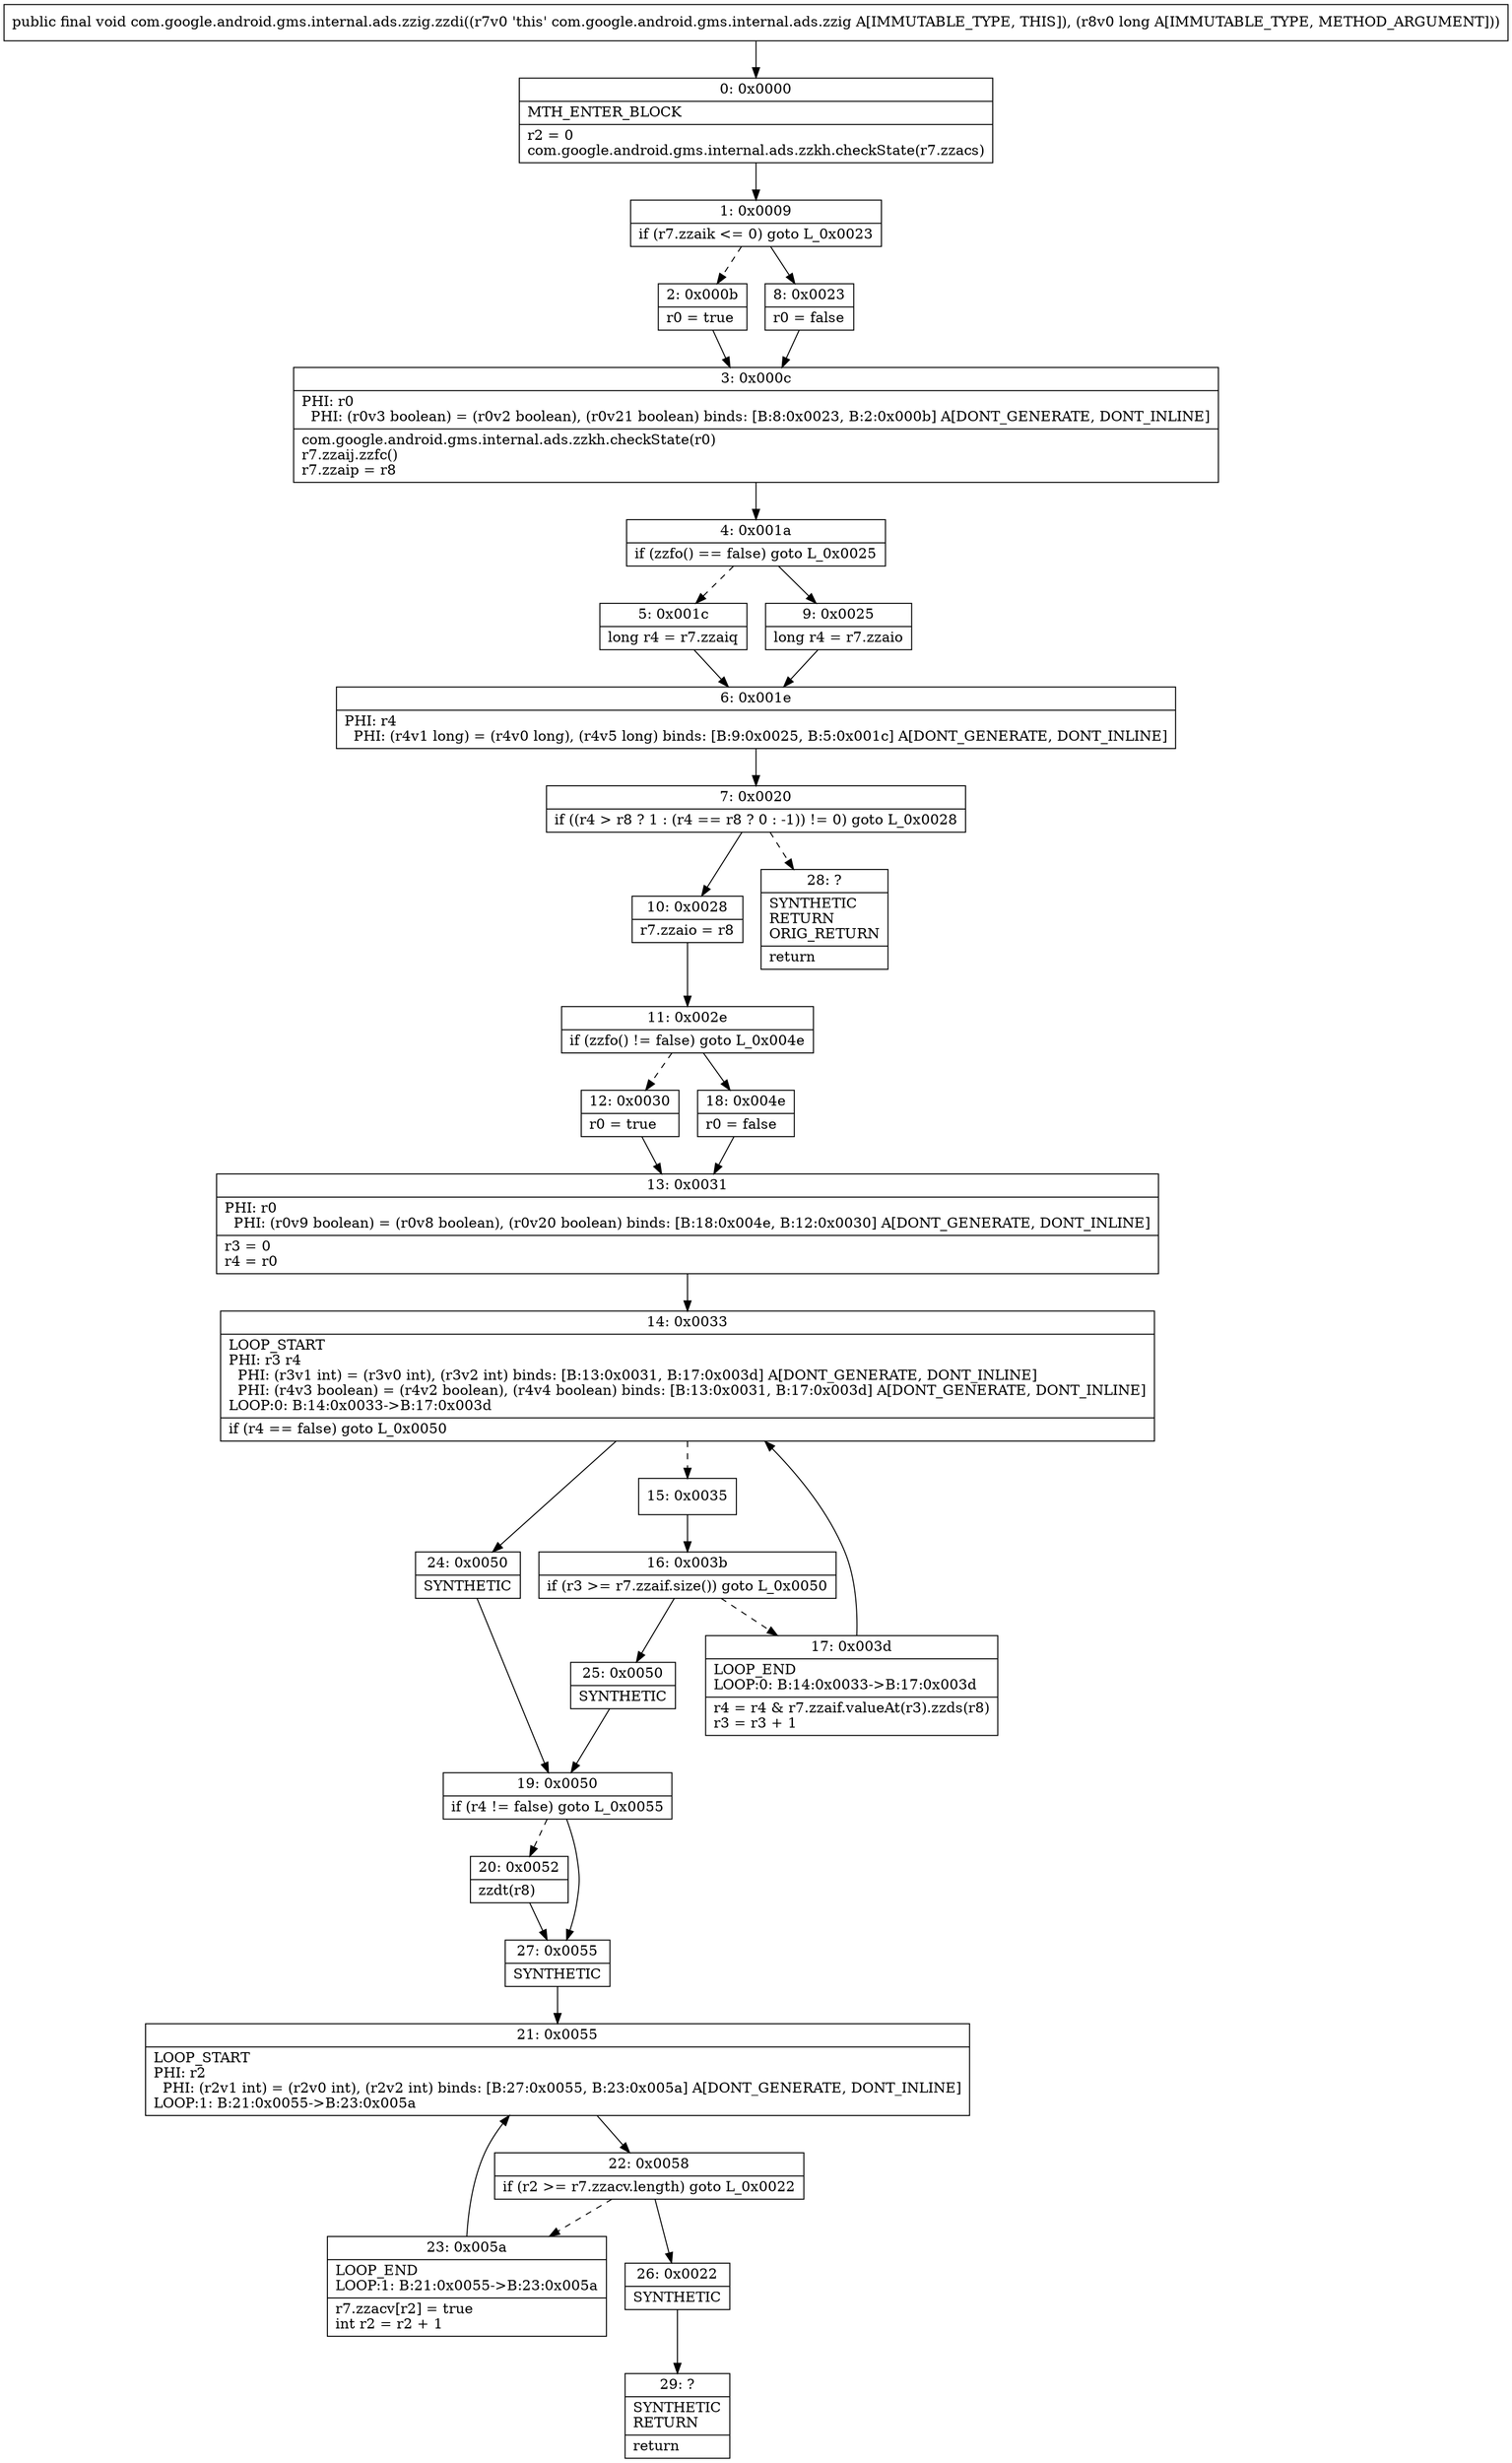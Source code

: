 digraph "CFG forcom.google.android.gms.internal.ads.zzig.zzdi(J)V" {
Node_0 [shape=record,label="{0\:\ 0x0000|MTH_ENTER_BLOCK\l|r2 = 0\lcom.google.android.gms.internal.ads.zzkh.checkState(r7.zzacs)\l}"];
Node_1 [shape=record,label="{1\:\ 0x0009|if (r7.zzaik \<= 0) goto L_0x0023\l}"];
Node_2 [shape=record,label="{2\:\ 0x000b|r0 = true\l}"];
Node_3 [shape=record,label="{3\:\ 0x000c|PHI: r0 \l  PHI: (r0v3 boolean) = (r0v2 boolean), (r0v21 boolean) binds: [B:8:0x0023, B:2:0x000b] A[DONT_GENERATE, DONT_INLINE]\l|com.google.android.gms.internal.ads.zzkh.checkState(r0)\lr7.zzaij.zzfc()\lr7.zzaip = r8\l}"];
Node_4 [shape=record,label="{4\:\ 0x001a|if (zzfo() == false) goto L_0x0025\l}"];
Node_5 [shape=record,label="{5\:\ 0x001c|long r4 = r7.zzaiq\l}"];
Node_6 [shape=record,label="{6\:\ 0x001e|PHI: r4 \l  PHI: (r4v1 long) = (r4v0 long), (r4v5 long) binds: [B:9:0x0025, B:5:0x001c] A[DONT_GENERATE, DONT_INLINE]\l}"];
Node_7 [shape=record,label="{7\:\ 0x0020|if ((r4 \> r8 ? 1 : (r4 == r8 ? 0 : \-1)) != 0) goto L_0x0028\l}"];
Node_8 [shape=record,label="{8\:\ 0x0023|r0 = false\l}"];
Node_9 [shape=record,label="{9\:\ 0x0025|long r4 = r7.zzaio\l}"];
Node_10 [shape=record,label="{10\:\ 0x0028|r7.zzaio = r8\l}"];
Node_11 [shape=record,label="{11\:\ 0x002e|if (zzfo() != false) goto L_0x004e\l}"];
Node_12 [shape=record,label="{12\:\ 0x0030|r0 = true\l}"];
Node_13 [shape=record,label="{13\:\ 0x0031|PHI: r0 \l  PHI: (r0v9 boolean) = (r0v8 boolean), (r0v20 boolean) binds: [B:18:0x004e, B:12:0x0030] A[DONT_GENERATE, DONT_INLINE]\l|r3 = 0\lr4 = r0\l}"];
Node_14 [shape=record,label="{14\:\ 0x0033|LOOP_START\lPHI: r3 r4 \l  PHI: (r3v1 int) = (r3v0 int), (r3v2 int) binds: [B:13:0x0031, B:17:0x003d] A[DONT_GENERATE, DONT_INLINE]\l  PHI: (r4v3 boolean) = (r4v2 boolean), (r4v4 boolean) binds: [B:13:0x0031, B:17:0x003d] A[DONT_GENERATE, DONT_INLINE]\lLOOP:0: B:14:0x0033\-\>B:17:0x003d\l|if (r4 == false) goto L_0x0050\l}"];
Node_15 [shape=record,label="{15\:\ 0x0035}"];
Node_16 [shape=record,label="{16\:\ 0x003b|if (r3 \>= r7.zzaif.size()) goto L_0x0050\l}"];
Node_17 [shape=record,label="{17\:\ 0x003d|LOOP_END\lLOOP:0: B:14:0x0033\-\>B:17:0x003d\l|r4 = r4 & r7.zzaif.valueAt(r3).zzds(r8)\lr3 = r3 + 1\l}"];
Node_18 [shape=record,label="{18\:\ 0x004e|r0 = false\l}"];
Node_19 [shape=record,label="{19\:\ 0x0050|if (r4 != false) goto L_0x0055\l}"];
Node_20 [shape=record,label="{20\:\ 0x0052|zzdt(r8)\l}"];
Node_21 [shape=record,label="{21\:\ 0x0055|LOOP_START\lPHI: r2 \l  PHI: (r2v1 int) = (r2v0 int), (r2v2 int) binds: [B:27:0x0055, B:23:0x005a] A[DONT_GENERATE, DONT_INLINE]\lLOOP:1: B:21:0x0055\-\>B:23:0x005a\l}"];
Node_22 [shape=record,label="{22\:\ 0x0058|if (r2 \>= r7.zzacv.length) goto L_0x0022\l}"];
Node_23 [shape=record,label="{23\:\ 0x005a|LOOP_END\lLOOP:1: B:21:0x0055\-\>B:23:0x005a\l|r7.zzacv[r2] = true\lint r2 = r2 + 1\l}"];
Node_24 [shape=record,label="{24\:\ 0x0050|SYNTHETIC\l}"];
Node_25 [shape=record,label="{25\:\ 0x0050|SYNTHETIC\l}"];
Node_26 [shape=record,label="{26\:\ 0x0022|SYNTHETIC\l}"];
Node_27 [shape=record,label="{27\:\ 0x0055|SYNTHETIC\l}"];
Node_28 [shape=record,label="{28\:\ ?|SYNTHETIC\lRETURN\lORIG_RETURN\l|return\l}"];
Node_29 [shape=record,label="{29\:\ ?|SYNTHETIC\lRETURN\l|return\l}"];
MethodNode[shape=record,label="{public final void com.google.android.gms.internal.ads.zzig.zzdi((r7v0 'this' com.google.android.gms.internal.ads.zzig A[IMMUTABLE_TYPE, THIS]), (r8v0 long A[IMMUTABLE_TYPE, METHOD_ARGUMENT])) }"];
MethodNode -> Node_0;
Node_0 -> Node_1;
Node_1 -> Node_2[style=dashed];
Node_1 -> Node_8;
Node_2 -> Node_3;
Node_3 -> Node_4;
Node_4 -> Node_5[style=dashed];
Node_4 -> Node_9;
Node_5 -> Node_6;
Node_6 -> Node_7;
Node_7 -> Node_10;
Node_7 -> Node_28[style=dashed];
Node_8 -> Node_3;
Node_9 -> Node_6;
Node_10 -> Node_11;
Node_11 -> Node_12[style=dashed];
Node_11 -> Node_18;
Node_12 -> Node_13;
Node_13 -> Node_14;
Node_14 -> Node_15[style=dashed];
Node_14 -> Node_24;
Node_15 -> Node_16;
Node_16 -> Node_17[style=dashed];
Node_16 -> Node_25;
Node_17 -> Node_14;
Node_18 -> Node_13;
Node_19 -> Node_20[style=dashed];
Node_19 -> Node_27;
Node_20 -> Node_27;
Node_21 -> Node_22;
Node_22 -> Node_23[style=dashed];
Node_22 -> Node_26;
Node_23 -> Node_21;
Node_24 -> Node_19;
Node_25 -> Node_19;
Node_26 -> Node_29;
Node_27 -> Node_21;
}

